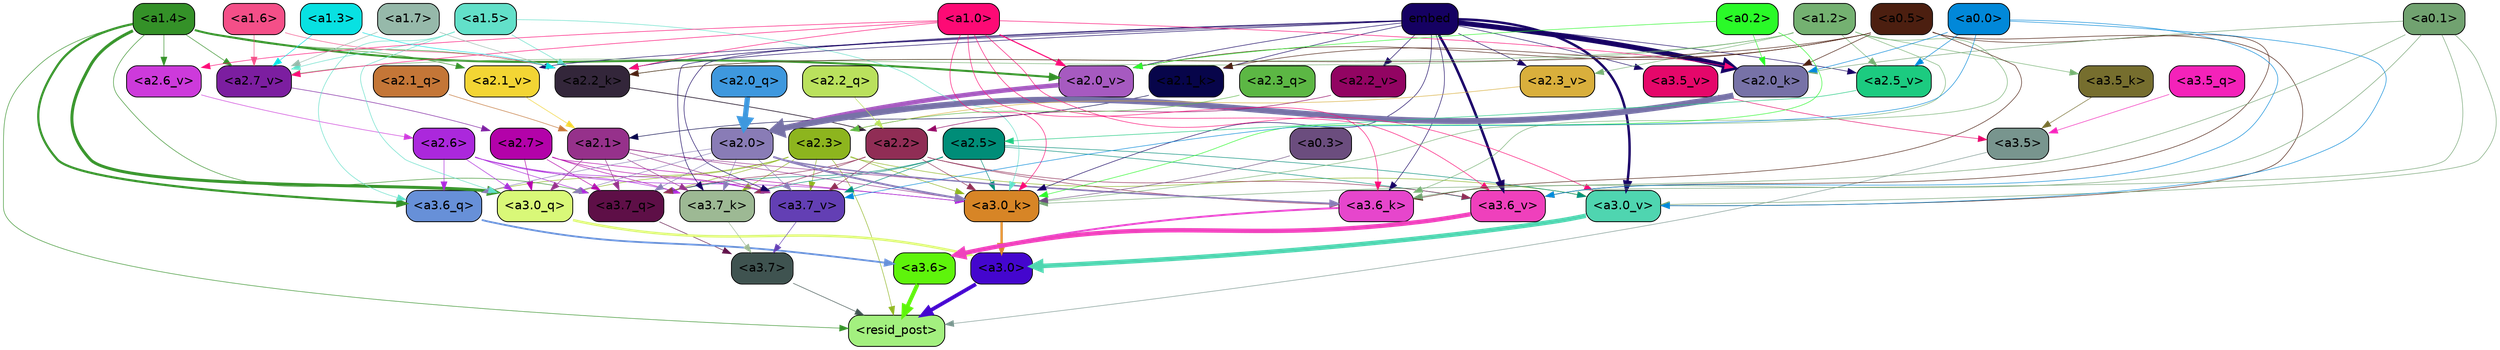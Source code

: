 strict digraph "" {
	graph [bgcolor=transparent,
		layout=dot,
		overlap=false,
		splines=true
	];
	"<a3.7>"	[color=black,
		fillcolor="#3f5350",
		fontname=Helvetica,
		shape=box,
		style="filled, rounded"];
	"<resid_post>"	[color=black,
		fillcolor="#a3f07f",
		fontname=Helvetica,
		shape=box,
		style="filled, rounded"];
	"<a3.7>" -> "<resid_post>"	[color="#3f5350",
		penwidth=0.6];
	"<a3.6>"	[color=black,
		fillcolor="#5ef40b",
		fontname=Helvetica,
		shape=box,
		style="filled, rounded"];
	"<a3.6>" -> "<resid_post>"	[color="#5ef40b",
		penwidth=4.648244500160217];
	"<a3.5>"	[color=black,
		fillcolor="#78958e",
		fontname=Helvetica,
		shape=box,
		style="filled, rounded"];
	"<a3.5>" -> "<resid_post>"	[color="#78958e",
		penwidth=0.6];
	"<a3.0>"	[color=black,
		fillcolor="#4406ce",
		fontname=Helvetica,
		shape=box,
		style="filled, rounded"];
	"<a3.0>" -> "<resid_post>"	[color="#4406ce",
		penwidth=4.3288813829422];
	"<a2.3>"	[color=black,
		fillcolor="#8db51e",
		fontname=Helvetica,
		shape=box,
		style="filled, rounded"];
	"<a2.3>" -> "<resid_post>"	[color="#8db51e",
		penwidth=0.6];
	"<a3.7_q>"	[color=black,
		fillcolor="#5e0f47",
		fontname=Helvetica,
		shape=box,
		style="filled, rounded"];
	"<a2.3>" -> "<a3.7_q>"	[color="#8db51e",
		penwidth=0.6];
	"<a3.6_q>"	[color=black,
		fillcolor="#6790d8",
		fontname=Helvetica,
		shape=box,
		style="filled, rounded"];
	"<a2.3>" -> "<a3.6_q>"	[color="#8db51e",
		penwidth=0.6];
	"<a3.0_q>"	[color=black,
		fillcolor="#d9f878",
		fontname=Helvetica,
		shape=box,
		style="filled, rounded"];
	"<a2.3>" -> "<a3.0_q>"	[color="#8db51e",
		penwidth=0.6];
	"<a3.7_k>"	[color=black,
		fillcolor="#9db994",
		fontname=Helvetica,
		shape=box,
		style="filled, rounded"];
	"<a2.3>" -> "<a3.7_k>"	[color="#8db51e",
		penwidth=0.6];
	"<a3.0_k>"	[color=black,
		fillcolor="#d78526",
		fontname=Helvetica,
		shape=box,
		style="filled, rounded"];
	"<a2.3>" -> "<a3.0_k>"	[color="#8db51e",
		penwidth=0.6];
	"<a3.7_v>"	[color=black,
		fillcolor="#633fb4",
		fontname=Helvetica,
		shape=box,
		style="filled, rounded"];
	"<a2.3>" -> "<a3.7_v>"	[color="#8db51e",
		penwidth=0.6];
	"<a3.0_v>"	[color=black,
		fillcolor="#4fd5b0",
		fontname=Helvetica,
		shape=box,
		style="filled, rounded"];
	"<a2.3>" -> "<a3.0_v>"	[color="#8db51e",
		penwidth=0.6];
	"<a1.4>"	[color=black,
		fillcolor="#349128",
		fontname=Helvetica,
		shape=box,
		style="filled, rounded"];
	"<a1.4>" -> "<resid_post>"	[color="#349128",
		penwidth=0.6];
	"<a1.4>" -> "<a3.7_q>"	[color="#349128",
		penwidth=0.6];
	"<a1.4>" -> "<a3.6_q>"	[color="#349128",
		penwidth=2.5397292599081993];
	"<a1.4>" -> "<a3.0_q>"	[color="#349128",
		penwidth=3.3985572457313538];
	"<a2.2_k>"	[color=black,
		fillcolor="#33263a",
		fontname=Helvetica,
		shape=box,
		style="filled, rounded"];
	"<a1.4>" -> "<a2.2_k>"	[color="#349128",
		penwidth=0.6];
	"<a2.7_v>"	[color=black,
		fillcolor="#7c1ea0",
		fontname=Helvetica,
		shape=box,
		style="filled, rounded"];
	"<a1.4>" -> "<a2.7_v>"	[color="#349128",
		penwidth=0.6];
	"<a2.6_v>"	[color=black,
		fillcolor="#cd3adb",
		fontname=Helvetica,
		shape=box,
		style="filled, rounded"];
	"<a1.4>" -> "<a2.6_v>"	[color="#349128",
		penwidth=0.6];
	"<a2.1_v>"	[color=black,
		fillcolor="#f3d534",
		fontname=Helvetica,
		shape=box,
		style="filled, rounded"];
	"<a1.4>" -> "<a2.1_v>"	[color="#349128",
		penwidth=0.6];
	"<a2.0_v>"	[color=black,
		fillcolor="#a65ac0",
		fontname=Helvetica,
		shape=box,
		style="filled, rounded"];
	"<a1.4>" -> "<a2.0_v>"	[color="#349128",
		penwidth=2.3308929204940796];
	"<a3.7_q>" -> "<a3.7>"	[color="#5e0f47",
		penwidth=0.6];
	"<a3.6_q>" -> "<a3.6>"	[color="#6790d8",
		penwidth=2.03758105635643];
	"<a3.5_q>"	[color=black,
		fillcolor="#f422b9",
		fontname=Helvetica,
		shape=box,
		style="filled, rounded"];
	"<a3.5_q>" -> "<a3.5>"	[color="#f422b9",
		penwidth=0.6];
	"<a3.0_q>" -> "<a3.0>"	[color="#d9f878",
		penwidth=2.8638100624084473];
	"<a3.7_k>" -> "<a3.7>"	[color="#9db994",
		penwidth=0.6];
	"<a3.6_k>"	[color=black,
		fillcolor="#e646cc",
		fontname=Helvetica,
		shape=box,
		style="filled, rounded"];
	"<a3.6_k>" -> "<a3.6>"	[color="#e646cc",
		penwidth=2.174198240041733];
	"<a3.5_k>"	[color=black,
		fillcolor="#766e2e",
		fontname=Helvetica,
		shape=box,
		style="filled, rounded"];
	"<a3.5_k>" -> "<a3.5>"	[color="#766e2e",
		penwidth=0.6];
	"<a3.0_k>" -> "<a3.0>"	[color="#d78526",
		penwidth=2.6274144649505615];
	"<a3.7_v>" -> "<a3.7>"	[color="#633fb4",
		penwidth=0.6];
	"<a3.6_v>"	[color=black,
		fillcolor="#ef40bc",
		fontname=Helvetica,
		shape=box,
		style="filled, rounded"];
	"<a3.6_v>" -> "<a3.6>"	[color="#ef40bc",
		penwidth=5.002329230308533];
	"<a3.5_v>"	[color=black,
		fillcolor="#e5076a",
		fontname=Helvetica,
		shape=box,
		style="filled, rounded"];
	"<a3.5_v>" -> "<a3.5>"	[color="#e5076a",
		penwidth=0.6];
	"<a3.0_v>" -> "<a3.0>"	[color="#4fd5b0",
		penwidth=5.188832879066467];
	"<a2.7>"	[color=black,
		fillcolor="#b302a9",
		fontname=Helvetica,
		shape=box,
		style="filled, rounded"];
	"<a2.7>" -> "<a3.7_q>"	[color="#b302a9",
		penwidth=0.6];
	"<a2.7>" -> "<a3.0_q>"	[color="#b302a9",
		penwidth=0.6];
	"<a2.7>" -> "<a3.7_k>"	[color="#b302a9",
		penwidth=0.6];
	"<a2.7>" -> "<a3.0_k>"	[color="#b302a9",
		penwidth=0.6];
	"<a2.7>" -> "<a3.7_v>"	[color="#b302a9",
		penwidth=0.6];
	"<a2.6>"	[color=black,
		fillcolor="#ab28dc",
		fontname=Helvetica,
		shape=box,
		style="filled, rounded"];
	"<a2.6>" -> "<a3.7_q>"	[color="#ab28dc",
		penwidth=0.6];
	"<a2.6>" -> "<a3.6_q>"	[color="#ab28dc",
		penwidth=0.6];
	"<a2.6>" -> "<a3.0_q>"	[color="#ab28dc",
		penwidth=0.6];
	"<a2.6>" -> "<a3.7_k>"	[color="#ab28dc",
		penwidth=0.6];
	"<a2.6>" -> "<a3.0_k>"	[color="#ab28dc",
		penwidth=0.6];
	"<a2.6>" -> "<a3.7_v>"	[color="#ab28dc",
		penwidth=0.6];
	"<a2.5>"	[color=black,
		fillcolor="#008d78",
		fontname=Helvetica,
		shape=box,
		style="filled, rounded"];
	"<a2.5>" -> "<a3.7_q>"	[color="#008d78",
		penwidth=0.6];
	"<a2.5>" -> "<a3.7_k>"	[color="#008d78",
		penwidth=0.6];
	"<a2.5>" -> "<a3.0_k>"	[color="#008d78",
		penwidth=0.6];
	"<a2.5>" -> "<a3.7_v>"	[color="#008d78",
		penwidth=0.6];
	"<a2.5>" -> "<a3.6_v>"	[color="#008d78",
		penwidth=0.6];
	"<a2.5>" -> "<a3.0_v>"	[color="#008d78",
		penwidth=0.6];
	"<a2.2>"	[color=black,
		fillcolor="#902d55",
		fontname=Helvetica,
		shape=box,
		style="filled, rounded"];
	"<a2.2>" -> "<a3.7_q>"	[color="#902d55",
		penwidth=0.6];
	"<a2.2>" -> "<a3.7_k>"	[color="#902d55",
		penwidth=0.6];
	"<a2.2>" -> "<a3.6_k>"	[color="#902d55",
		penwidth=0.6];
	"<a2.2>" -> "<a3.0_k>"	[color="#902d55",
		penwidth=0.6];
	"<a2.2>" -> "<a3.7_v>"	[color="#902d55",
		penwidth=0.6];
	"<a2.2>" -> "<a3.6_v>"	[color="#902d55",
		penwidth=0.6];
	"<a2.1>"	[color=black,
		fillcolor="#96318b",
		fontname=Helvetica,
		shape=box,
		style="filled, rounded"];
	"<a2.1>" -> "<a3.7_q>"	[color="#96318b",
		penwidth=0.6];
	"<a2.1>" -> "<a3.0_q>"	[color="#96318b",
		penwidth=0.6];
	"<a2.1>" -> "<a3.7_k>"	[color="#96318b",
		penwidth=0.6];
	"<a2.1>" -> "<a3.6_k>"	[color="#96318b",
		penwidth=0.6];
	"<a2.1>" -> "<a3.0_k>"	[color="#96318b",
		penwidth=0.6];
	"<a2.1>" -> "<a3.7_v>"	[color="#96318b",
		penwidth=0.6];
	"<a2.0>"	[color=black,
		fillcolor="#897cb6",
		fontname=Helvetica,
		shape=box,
		style="filled, rounded"];
	"<a2.0>" -> "<a3.7_q>"	[color="#897cb6",
		penwidth=0.6];
	"<a2.0>" -> "<a3.6_q>"	[color="#897cb6",
		penwidth=0.6];
	"<a2.0>" -> "<a3.0_q>"	[color="#897cb6",
		penwidth=0.6];
	"<a2.0>" -> "<a3.7_k>"	[color="#897cb6",
		penwidth=0.6];
	"<a2.0>" -> "<a3.6_k>"	[color="#897cb6",
		penwidth=1.5717863738536835];
	"<a2.0>" -> "<a3.0_k>"	[color="#897cb6",
		penwidth=2.205150544643402];
	"<a2.0>" -> "<a3.7_v>"	[color="#897cb6",
		penwidth=0.6];
	"<a1.5>"	[color=black,
		fillcolor="#62e0c9",
		fontname=Helvetica,
		shape=box,
		style="filled, rounded"];
	"<a1.5>" -> "<a3.6_q>"	[color="#62e0c9",
		penwidth=0.6];
	"<a1.5>" -> "<a3.0_q>"	[color="#62e0c9",
		penwidth=0.6];
	"<a1.5>" -> "<a3.0_k>"	[color="#62e0c9",
		penwidth=0.6];
	"<a1.5>" -> "<a2.2_k>"	[color="#62e0c9",
		penwidth=0.6];
	"<a1.5>" -> "<a2.7_v>"	[color="#62e0c9",
		penwidth=0.6];
	embed	[color=black,
		fillcolor="#150162",
		fontname=Helvetica,
		shape=box,
		style="filled, rounded"];
	embed -> "<a3.7_k>"	[color="#150162",
		penwidth=0.6];
	embed -> "<a3.6_k>"	[color="#150162",
		penwidth=0.6];
	embed -> "<a3.0_k>"	[color="#150162",
		penwidth=0.6];
	embed -> "<a3.7_v>"	[color="#150162",
		penwidth=0.6];
	embed -> "<a3.6_v>"	[color="#150162",
		penwidth=2.882729172706604];
	embed -> "<a3.5_v>"	[color="#150162",
		penwidth=0.6];
	embed -> "<a3.0_v>"	[color="#150162",
		penwidth=2.812090039253235];
	embed -> "<a2.2_k>"	[color="#150162",
		penwidth=0.6694881916046143];
	"<a2.1_k>"	[color=black,
		fillcolor="#07054a",
		fontname=Helvetica,
		shape=box,
		style="filled, rounded"];
	embed -> "<a2.1_k>"	[color="#150162",
		penwidth=0.6];
	"<a2.0_k>"	[color=black,
		fillcolor="#7772a7",
		fontname=Helvetica,
		shape=box,
		style="filled, rounded"];
	embed -> "<a2.0_k>"	[color="#150162",
		penwidth=5.809704422950745];
	"<a2.5_v>"	[color=black,
		fillcolor="#1ccb80",
		fontname=Helvetica,
		shape=box,
		style="filled, rounded"];
	embed -> "<a2.5_v>"	[color="#150162",
		penwidth=0.6];
	"<a2.3_v>"	[color=black,
		fillcolor="#d9af3c",
		fontname=Helvetica,
		shape=box,
		style="filled, rounded"];
	embed -> "<a2.3_v>"	[color="#150162",
		penwidth=0.6];
	"<a2.2_v>"	[color=black,
		fillcolor="#920462",
		fontname=Helvetica,
		shape=box,
		style="filled, rounded"];
	embed -> "<a2.2_v>"	[color="#150162",
		penwidth=0.6];
	embed -> "<a2.1_v>"	[color="#150162",
		penwidth=0.6];
	embed -> "<a2.0_v>"	[color="#150162",
		penwidth=0.6];
	"<a1.2>"	[color=black,
		fillcolor="#74b171",
		fontname=Helvetica,
		shape=box,
		style="filled, rounded"];
	"<a1.2>" -> "<a3.6_k>"	[color="#74b171",
		penwidth=0.6];
	"<a1.2>" -> "<a3.5_k>"	[color="#74b171",
		penwidth=0.6];
	"<a1.2>" -> "<a3.0_k>"	[color="#74b171",
		penwidth=0.6];
	"<a1.2>" -> "<a2.2_k>"	[color="#74b171",
		penwidth=0.6];
	"<a1.2>" -> "<a2.7_v>"	[color="#74b171",
		penwidth=0.6];
	"<a1.2>" -> "<a2.5_v>"	[color="#74b171",
		penwidth=0.6];
	"<a1.2>" -> "<a2.3_v>"	[color="#74b171",
		penwidth=0.6];
	"<a1.0>"	[color=black,
		fillcolor="#fd0a75",
		fontname=Helvetica,
		shape=box,
		style="filled, rounded"];
	"<a1.0>" -> "<a3.6_k>"	[color="#fd0a75",
		penwidth=0.6];
	"<a1.0>" -> "<a3.0_k>"	[color="#fd0a75",
		penwidth=0.6];
	"<a1.0>" -> "<a3.6_v>"	[color="#fd0a75",
		penwidth=0.6];
	"<a1.0>" -> "<a3.0_v>"	[color="#fd0a75",
		penwidth=0.6];
	"<a1.0>" -> "<a2.2_k>"	[color="#fd0a75",
		penwidth=0.6];
	"<a1.0>" -> "<a2.0_k>"	[color="#fd0a75",
		penwidth=0.6];
	"<a1.0>" -> "<a2.7_v>"	[color="#fd0a75",
		penwidth=0.6];
	"<a1.0>" -> "<a2.6_v>"	[color="#fd0a75",
		penwidth=0.6];
	"<a1.0>" -> "<a2.0_v>"	[color="#fd0a75",
		penwidth=1.2632839679718018];
	"<a0.5>"	[color=black,
		fillcolor="#4c1f10",
		fontname=Helvetica,
		shape=box,
		style="filled, rounded"];
	"<a0.5>" -> "<a3.6_k>"	[color="#4c1f10",
		penwidth=0.6];
	"<a0.5>" -> "<a3.6_v>"	[color="#4c1f10",
		penwidth=0.6];
	"<a0.5>" -> "<a3.0_v>"	[color="#4c1f10",
		penwidth=0.6281400918960571];
	"<a0.5>" -> "<a2.2_k>"	[color="#4c1f10",
		penwidth=0.6];
	"<a0.5>" -> "<a2.1_k>"	[color="#4c1f10",
		penwidth=0.6];
	"<a0.5>" -> "<a2.0_k>"	[color="#4c1f10",
		penwidth=0.6196913719177246];
	"<a0.5>" -> "<a2.0_v>"	[color="#4c1f10",
		penwidth=0.6];
	"<a0.1>"	[color=black,
		fillcolor="#71a270",
		fontname=Helvetica,
		shape=box,
		style="filled, rounded"];
	"<a0.1>" -> "<a3.6_k>"	[color="#71a270",
		penwidth=0.6];
	"<a0.1>" -> "<a3.0_k>"	[color="#71a270",
		penwidth=0.6];
	"<a0.1>" -> "<a3.6_v>"	[color="#71a270",
		penwidth=0.6];
	"<a0.1>" -> "<a3.0_v>"	[color="#71a270",
		penwidth=0.6];
	"<a0.1>" -> "<a2.0_k>"	[color="#71a270",
		penwidth=0.6];
	"<a0.3>"	[color=black,
		fillcolor="#6b4d7e",
		fontname=Helvetica,
		shape=box,
		style="filled, rounded"];
	"<a0.3>" -> "<a3.0_k>"	[color="#6b4d7e",
		penwidth=0.6];
	"<a0.2>"	[color=black,
		fillcolor="#2afa28",
		fontname=Helvetica,
		shape=box,
		style="filled, rounded"];
	"<a0.2>" -> "<a3.0_k>"	[color="#2afa28",
		penwidth=0.6];
	"<a0.2>" -> "<a2.0_k>"	[color="#2afa28",
		penwidth=0.6];
	"<a0.2>" -> "<a2.0_v>"	[color="#2afa28",
		penwidth=0.6];
	"<a0.0>"	[color=black,
		fillcolor="#0188d9",
		fontname=Helvetica,
		shape=box,
		style="filled, rounded"];
	"<a0.0>" -> "<a3.7_v>"	[color="#0188d9",
		penwidth=0.6];
	"<a0.0>" -> "<a3.6_v>"	[color="#0188d9",
		penwidth=0.6];
	"<a0.0>" -> "<a3.0_v>"	[color="#0188d9",
		penwidth=0.6];
	"<a0.0>" -> "<a2.0_k>"	[color="#0188d9",
		penwidth=0.6];
	"<a0.0>" -> "<a2.5_v>"	[color="#0188d9",
		penwidth=0.6];
	"<a2.3_q>"	[color=black,
		fillcolor="#5cb744",
		fontname=Helvetica,
		shape=box,
		style="filled, rounded"];
	"<a2.3_q>" -> "<a2.3>"	[color="#5cb744",
		penwidth=0.6];
	"<a2.2_q>"	[color=black,
		fillcolor="#bae15d",
		fontname=Helvetica,
		shape=box,
		style="filled, rounded"];
	"<a2.2_q>" -> "<a2.2>"	[color="#bae15d",
		penwidth=0.6299107074737549];
	"<a2.1_q>"	[color=black,
		fillcolor="#c47637",
		fontname=Helvetica,
		shape=box,
		style="filled, rounded"];
	"<a2.1_q>" -> "<a2.1>"	[color="#c47637",
		penwidth=0.6];
	"<a2.0_q>"	[color=black,
		fillcolor="#3e98de",
		fontname=Helvetica,
		shape=box,
		style="filled, rounded"];
	"<a2.0_q>" -> "<a2.0>"	[color="#3e98de",
		penwidth=6.081655263900757];
	"<a2.2_k>" -> "<a2.2>"	[color="#33263a",
		penwidth=0.8337457180023193];
	"<a2.1_k>" -> "<a2.1>"	[color="#07054a",
		penwidth=0.6];
	"<a2.0_k>" -> "<a2.0>"	[color="#7772a7",
		penwidth=6.795950889587402];
	"<a2.7_v>" -> "<a2.7>"	[color="#7c1ea0",
		penwidth=0.6];
	"<a2.6_v>" -> "<a2.6>"	[color="#cd3adb",
		penwidth=0.6];
	"<a2.5_v>" -> "<a2.5>"	[color="#1ccb80",
		penwidth=0.6];
	"<a2.3_v>" -> "<a2.3>"	[color="#d9af3c",
		penwidth=0.6];
	"<a2.2_v>" -> "<a2.2>"	[color="#920462",
		penwidth=0.6];
	"<a2.1_v>" -> "<a2.1>"	[color="#f3d534",
		penwidth=0.6];
	"<a2.0_v>" -> "<a2.0>"	[color="#a65ac0",
		penwidth=5.211444020271301];
	"<a1.7>"	[color=black,
		fillcolor="#96b9aa",
		fontname=Helvetica,
		shape=box,
		style="filled, rounded"];
	"<a1.7>" -> "<a2.2_k>"	[color="#96b9aa",
		penwidth=0.6];
	"<a1.7>" -> "<a2.7_v>"	[color="#96b9aa",
		penwidth=0.6];
	"<a1.6>"	[color=black,
		fillcolor="#f44f88",
		fontname=Helvetica,
		shape=box,
		style="filled, rounded"];
	"<a1.6>" -> "<a2.2_k>"	[color="#f44f88",
		penwidth=0.6];
	"<a1.6>" -> "<a2.7_v>"	[color="#f44f88",
		penwidth=0.6];
	"<a1.3>"	[color=black,
		fillcolor="#08e1e2",
		fontname=Helvetica,
		shape=box,
		style="filled, rounded"];
	"<a1.3>" -> "<a2.2_k>"	[color="#08e1e2",
		penwidth=0.6];
	"<a1.3>" -> "<a2.7_v>"	[color="#08e1e2",
		penwidth=0.6];
}
